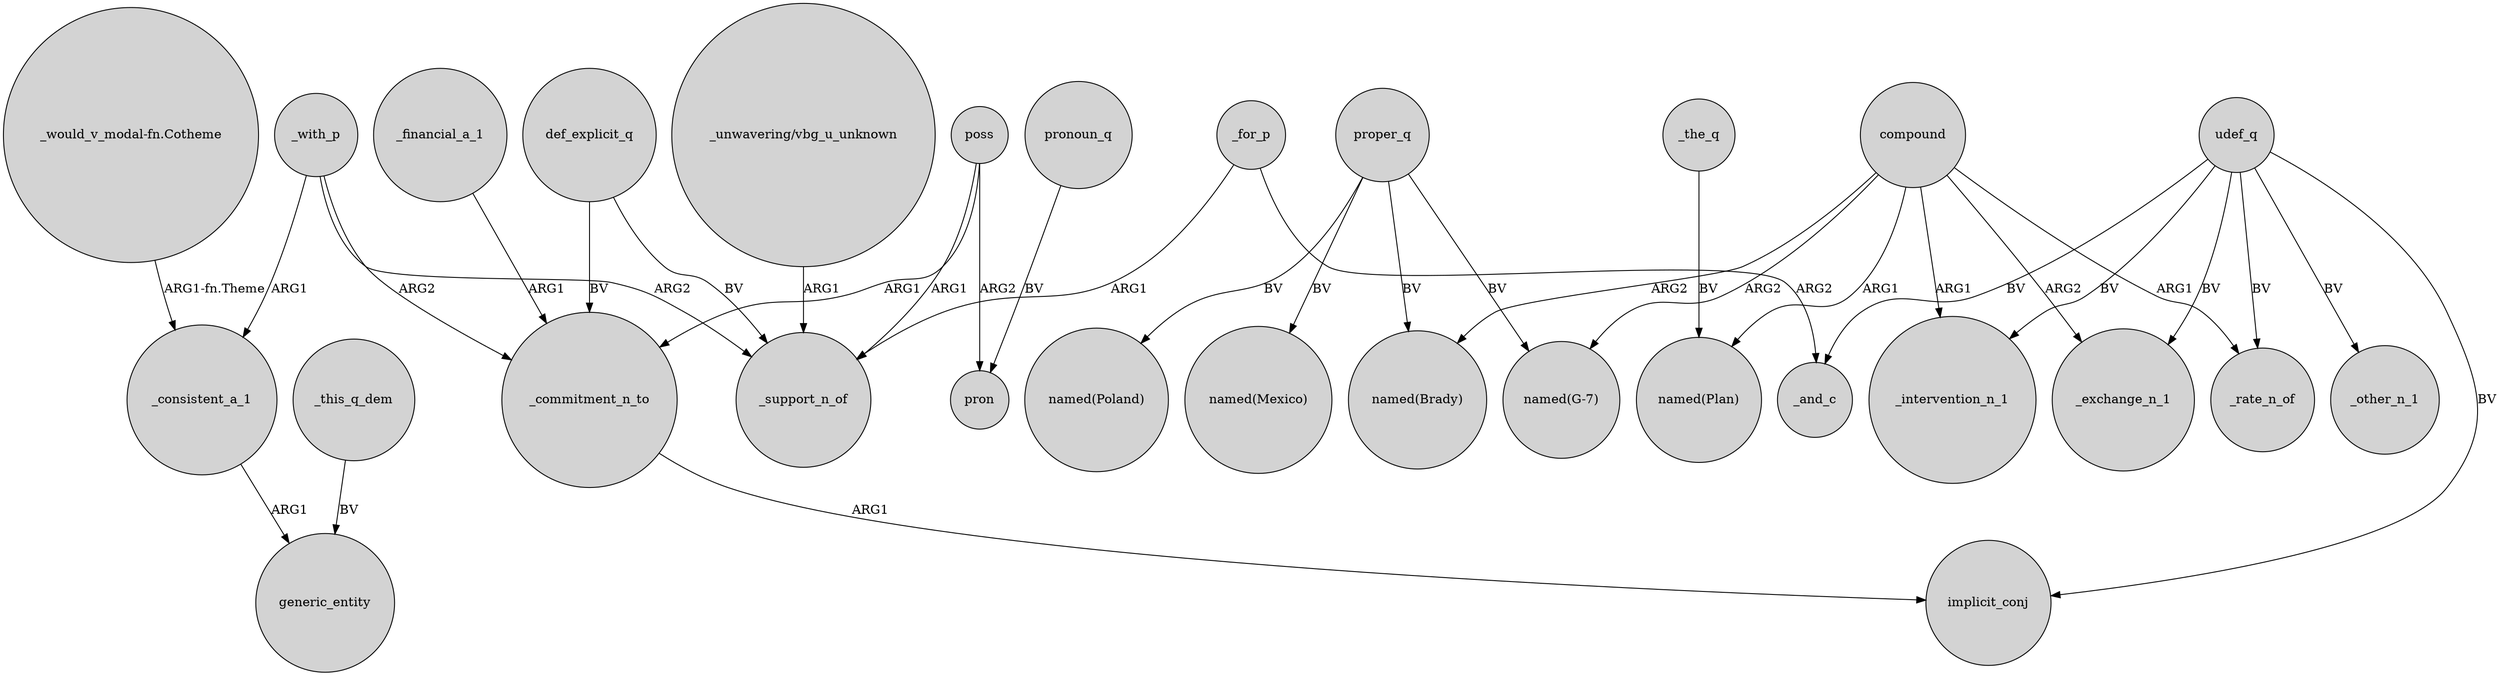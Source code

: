 digraph {
	node [shape=circle style=filled]
	"_would_v_modal-fn.Cotheme" -> _consistent_a_1 [label="ARG1-fn.Theme"]
	def_explicit_q -> _support_n_of [label=BV]
	poss -> _support_n_of [label=ARG1]
	_consistent_a_1 -> generic_entity [label=ARG1]
	udef_q -> _exchange_n_1 [label=BV]
	proper_q -> "named(Brady)" [label=BV]
	_financial_a_1 -> _commitment_n_to [label=ARG1]
	udef_q -> _other_n_1 [label=BV]
	def_explicit_q -> _commitment_n_to [label=BV]
	proper_q -> "named(Mexico)" [label=BV]
	_with_p -> _consistent_a_1 [label=ARG1]
	compound -> "named(Plan)" [label=ARG1]
	_commitment_n_to -> implicit_conj [label=ARG1]
	compound -> _rate_n_of [label=ARG1]
	udef_q -> _rate_n_of [label=BV]
	udef_q -> _and_c [label=BV]
	proper_q -> "named(G-7)" [label=BV]
	compound -> "named(G-7)" [label=ARG2]
	_with_p -> _commitment_n_to [label=ARG2]
	compound -> _exchange_n_1 [label=ARG2]
	udef_q -> _intervention_n_1 [label=BV]
	pronoun_q -> pron [label=BV]
	poss -> pron [label=ARG2]
	_this_q_dem -> generic_entity [label=BV]
	_for_p -> _support_n_of [label=ARG1]
	proper_q -> "named(Poland)" [label=BV]
	compound -> _intervention_n_1 [label=ARG1]
	compound -> "named(Brady)" [label=ARG2]
	_with_p -> _support_n_of [label=ARG2]
	poss -> _commitment_n_to [label=ARG1]
	"_unwavering/vbg_u_unknown" -> _support_n_of [label=ARG1]
	_the_q -> "named(Plan)" [label=BV]
	udef_q -> implicit_conj [label=BV]
	_for_p -> _and_c [label=ARG2]
}
